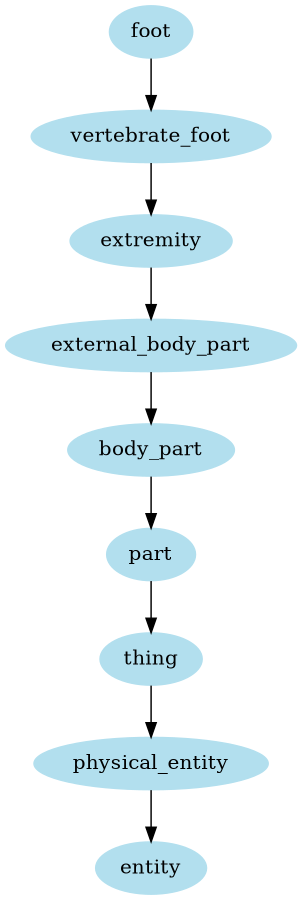 digraph unix {
	node [color=lightblue2 style=filled]
	size="6,6"
	foot -> vertebrate_foot
	vertebrate_foot -> extremity
	extremity -> external_body_part
	external_body_part -> body_part
	body_part -> part
	part -> thing
	thing -> physical_entity
	physical_entity -> entity
}

